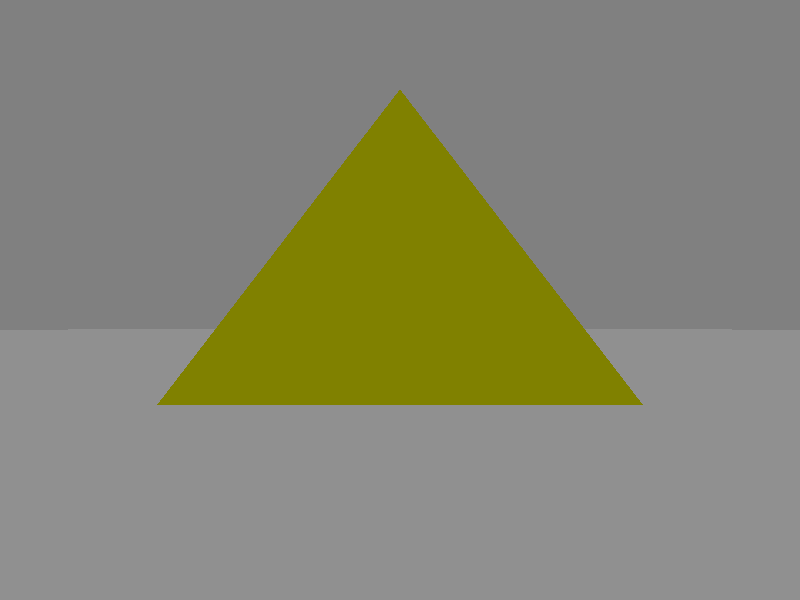 
#version 3.1;

#include "colors.inc"
#include "textures.inc"

global_settings {
  max_trace_level 15
  assumed_gamma 2.2
  }

light_source {<5, 10, -20> color <1,1,1>}
light_source {<-30, 5, -20> color <0.94,1,0.9>}

camera {
    location <0,0,-8>
    right x
    up y
    angle 40
    look_at <0, 0, 0>
}



#declare     x0 = array[5][4]
#declare xtrans = array[5][4]
#declare   xscr = array[5][3]
#declare    Tri = array[10][3]

             
#macro DeclareVec (i, a, b, c, d)
    #declare x0[i][0] = a;
    #declare x0[i][1] = b;
    #declare x0[i][2] = c;
    #declare x0[i][3] = d;      
#end                             
                  
#macro Center (a, b, c, d)
    #declare i = 0;
    #while (i < 5)
        #declare  x0[i][0] = x0[i][0] + a;
        #declare  x0[i][1] = x0[i][1] + b;
        #declare  x0[i][2] = x0[i][2] + c;
        #declare  x0[i][3] = x0[i][3] + d;
        
        #declare i = i+1;
    #end
#end                  
             
#macro InitHypersimplex ()    
        DeclareVec (0,  0, 0, 0, 0)
        DeclareVec (1,  1, 0, 0, 0)
        DeclareVec (2,  0.5, sqrt (3)/2, 0, 0)
        DeclareVec (3,  0.5, sqrt (3)/6, sqrt (2./3.), 0)
        DeclareVec (4,  0.5, sqrt (3)/6, 1./sqrt (6.), 1./sqrt (2))
        
        Center (-0.5, -sqrt (3)/6, -1./sqrt (6.), 0)
#end                            //  InitHypersimplex


#macro TransformX (Rxw)
    #declare s = sin (Rxw);
    #declare c = cos (Rxw);
    #declare i = 0;
    #while (i < 5)
        #declare X = x0[i][0];
        #declare xtrans[i][0] = c*X+s*x0[i][3];
        #declare xtrans[i][1] = x0[i][1];
        #declare xtrans[i][2] = x0[i][2];
        #declare xtrans[i][3] = c*x0[i][3]-s*X;
        
        #declare i = i+1;
    #end
#end             

#macro TransformY (Ryw)
    #declare s = sin (Ryw);
    #declare c = cos (Ryw);
    #declare i = 0;
    #while (i < 5)
        #declare Y = x0[i][1];
        #declare xtrans[i][0] = xtrans[i][0];
        #declare xtrans[i][1] = c*Y+s*xtrans[i][3];
        #declare xtrans[i][2] = xtrans[i][2];
        #declare xtrans[i][3] = c*xtrans[i][3]-s*Y;
        
        #declare i = i+1;
    #end
#end             

#macro TransformZ (Rzw)
    #declare s = sin (Rzw);
    #declare c = cos (Rzw);
    #declare i = 0;
    #while (i < 5)
        #declare Z = x0[i][2];
        #declare xtrans[i][0] = xtrans[i][0];
        #declare xtrans[i][1] = xtrans[i][1];
        #declare xtrans[i][2] = c*Z-s*xtrans[i][3];
        #declare xtrans[i][3] = c*xtrans[i][3]+s*Z;
        
        #declare i = i+1;
    #end
#end             
                   
#macro TranslateW (Tw)
    #declare i = 0;
    #while (i < 5)
        #declare xtrans[i][3] = xtrans[i][3]+Tw;
        #declare i = i+1;
    #end
#end             
                   
#macro Project (Wscr, Wcam)
    #declare i = 0;
    #while (i < 5)
        #declare ProjectionFactor = (Wscr - Wcam)/xtrans[i][3];
        #declare j = 0;
        #while (j < 3)
            #declare xscr[i][j] = xtrans[i][j]*ProjectionFactor;
            #declare j = j+1;
        #end
        
        #declare i = i+1;
    #end
#end

#macro DeclareTriangle (i, a, b, c)
    #declare Tri[i][0] = a;
    #declare Tri[i][1] = b;
    #declare Tri[i][2] = c;
#end           

#declare Fmin = 10;
#declare Fmax = -10;                  

#macro DeclareColor (i)
    #declare R = (x0[Tri[i][0]][0] + x0[Tri[i][1]][0]
                + x0[Tri[i][2]][0]+.5);         //  0 <= R <= 1   
//    #if (R < 0.3)
//        #declare R = 0.3;
//    #end
    #declare G = (x0[Tri[i][0]][1] + x0[Tri[i][1]][1]
                + x0[Tri[i][2]][1]+sqrt (3)/2-0.29)/1.15;
//    #if (G < 0.3)
//        #declare G = 0.3;
//    #end
    #declare B = (x0[Tri[i][0]][2] + x0[Tri[i][1]][2]
                + x0[Tri[i][2]][2]+3/sqrt (6))/1.22;               
//    #if (B < 0.3)
//        #declare B = 0.3;
//    #end          
    
    #declare F = (x0[Tri[i][0]][3] + x0[Tri[i][1]][3]
                + x0[Tri[i][2]][3]);         //  0 <= F <= sqrt (0.5)
                
    #if (F > Fmax)
        #declare Fmax = F;
    #end
    #if (F < Fmin)
        #declare Fmin = F;
    #end
    #declare F = 1-F/4;
               // (2+sqrt (2))/4-F;           //  0.146 <= F <= 0.854
    
    pigment { color rgbf < R, G, B, F> }                    
#end

    
#macro InitTriangles ()
    DeclareTriangle (0,  0, 1, 2)    
    DeclareTriangle (1,  0, 1, 3)    
    DeclareTriangle (2,  0, 1, 4)    
    DeclareTriangle (3,  0, 2, 3)    
    DeclareTriangle (4,  0, 2, 4)    
    DeclareTriangle (5,  0, 3, 4)    
    DeclareTriangle (6,  1, 2, 3)    
    DeclareTriangle (7,  1, 2, 4)    
    DeclareTriangle (8,  1, 3, 4)    
    DeclareTriangle (9,  2, 3, 4)

    #declare i = 0;
    #while (i < 10)
        triangle {
            <xscr[Tri[i][0]][0], xscr[Tri[i][0]][1], xscr[Tri[i][0]][2]>,
            <xscr[Tri[i][1]][0], xscr[Tri[i][1]][1], xscr[Tri[i][1]][2]>,
            <xscr[Tri[i][2]][0], xscr[Tri[i][2]][1], xscr[Tri[i][2]][2]>

            texture {
                Silver1 // Chrome_Metal   
                finish { ambient 0.3 }
                DeclareColor (i)
            }
            interior { ior 1.1 }
        }
        
        #declare i = i+1;
    #end
    
#end


InitHypersimplex ()

#switch (clock)
    #range (0.0, 1)
        TransformX (pi*clock)  
    #break
    #range (1.0, 2)
        TransformX (pi)
        TransformY (pi*(clock-1))  
    #break
    #range (2.0, 3)
        TransformX (pi)
        TransformY (pi)  
        TransformZ (pi*(clock-2))  
    #break    
    #range (3.0, 4)
        TransformX (pi*(4-clock))
        TransformY (pi*(4-clock))  
        TransformZ (pi*(4-clock))  
    #break    
#end
TranslateW (1)


Project (3, 0)

union {
    InitTriangles ()
    
    rotate <0, 180*clock, 0>
}
        
plane { y, -3
    pigment { color rgb <0.56, 0.56, 0.56 > } 
}
       
sphere { 0, 80
    pigment { color rgb <0.5, 0.5, 0.5 > } 
    hollow 
}       

